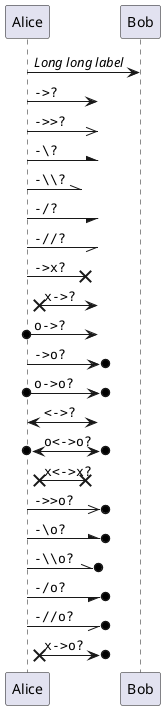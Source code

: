 @startuml
participant Alice as a
participant Bob   as b
a ->     b : //Long long label//
a ->?      : ""->?   ""
a ->>?     : ""->>?  ""
a -\?      : ""-\?   ""
a -\\?     : ""-\\\\?""
a -/?      : ""-/?   ""
a -//?     : ""-//?  ""
a ->x?     : ""->x?  ""
a x->?     : ""x->?  ""
a o->?     : ""o->?  ""
a ->o?     : ""->o?  ""
a o->o?    : ""o->o? ""
a <->?     : ""<->?  ""
a o<->o?   : ""o<->o?""
a x<->x?   : ""x<->x?""
a ->>o?    : ""->>o? ""
a -\o?     : ""-\o?  ""
a -\\o?    : ""-\\\\o?""
a -/o?     : ""-/o?  ""
a -//o?    : ""-//o? ""
a x->o?    : ""x->o? ""
@enduml
